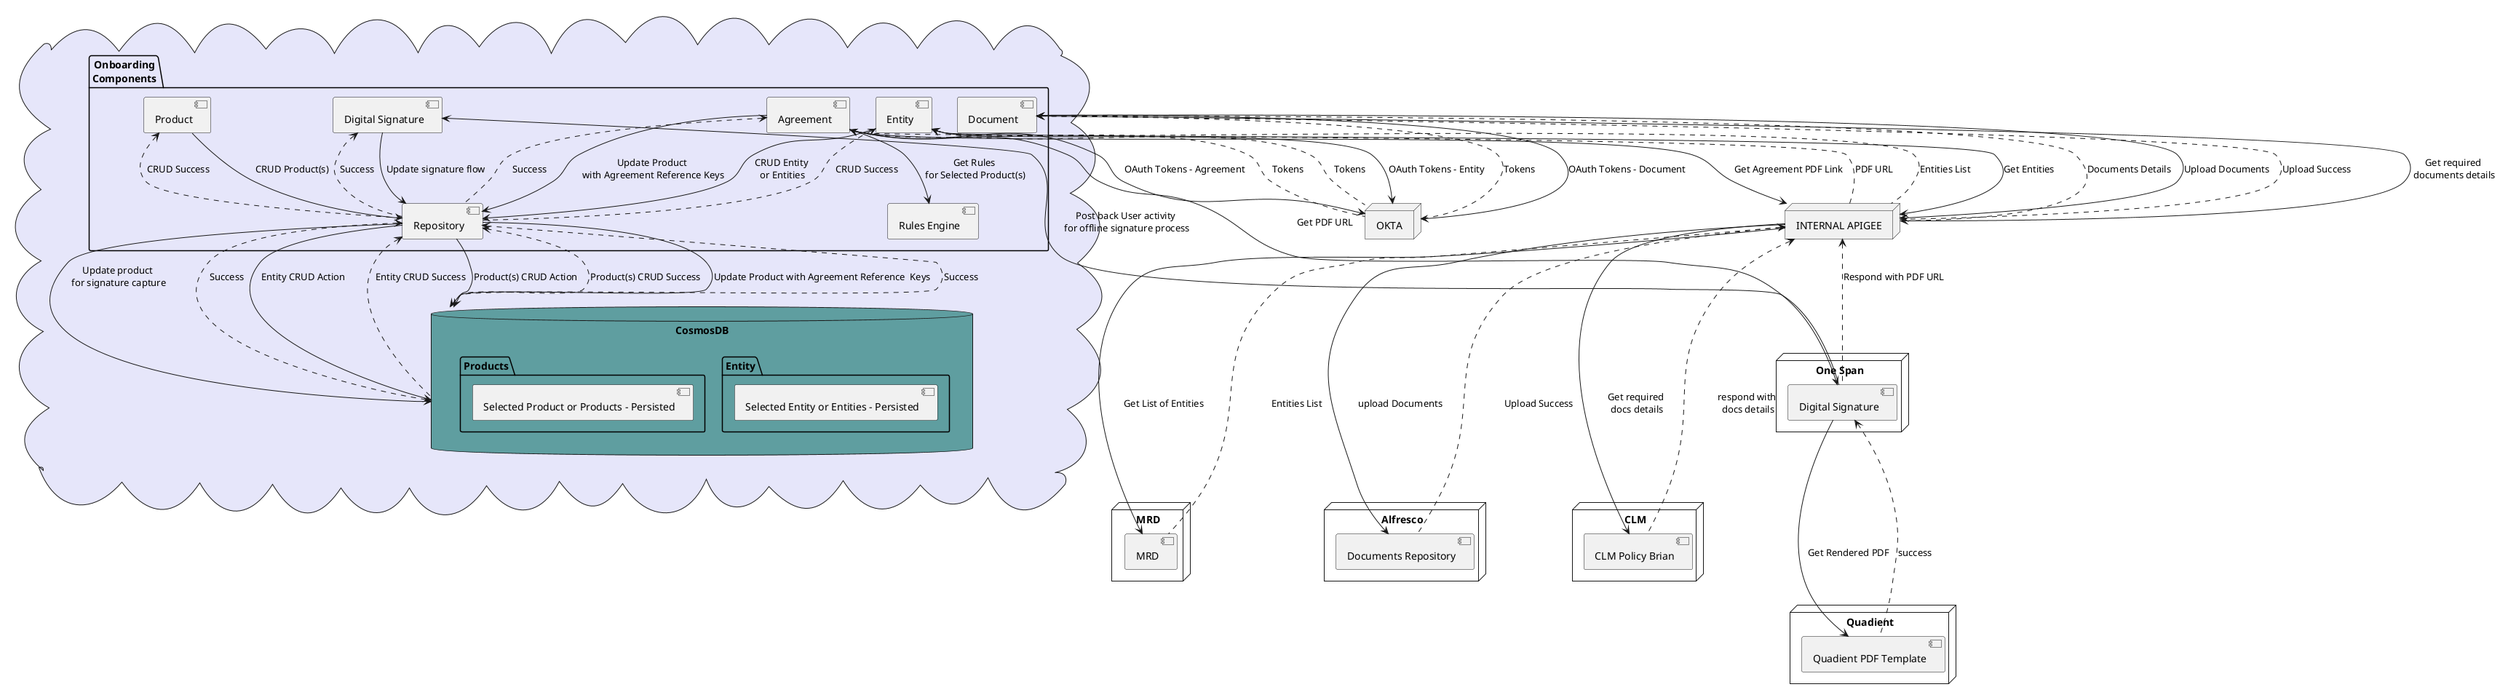 @startuml
'https://plantuml.com/component-diagram

node "CLM"{
[CLM Policy Brian] as clm
}

node "Alfresco"{
[Documents Repository] as docsRepo
}

node "One Span"{
[Digital Signature] as digSign
}

node "Quadient"{
[Quadient PDF Template] as pdf
}
skinparam databaseBackgroundColor #5F9EA0
skinparam cloudBackgroundColor #E6E6FA

cloud {
    package Onboarding\nComponents {
       [Entity] as entity
       [Product] as product
       [Document] as docs
       [Agreement] as agreement
       [Repository] as repo
       [Digital Signature] as signs
       [Rules Engine] as rules
    }

    database "CosmosDB" as cosmosdb {
        folder "Entity" {
         [Selected Entity or Entities - Persisted]
        }
        folder "Products" {
         [Selected Product or Products - Persisted]
        }
    }
}

node "OKTA" as okta
node "INTERNAL APIGEE" as intGateway

node "MRD" {
 [MRD] as mrd
}

'select persist Entity or Entities

entity -up--> okta: OAuth Tokens - Entity
entity <.. okta: Tokens
entity --> intGateway: Get Entities
intGateway -down--> mrd : Get List of Entities
intGateway <.. mrd : Entities List
entity <.. intGateway:  Entities List
entity --> repo: CRUD Entity\n or Entities
repo --> cosmosdb : Entity CRUD Action
repo <.. cosmosdb: Entity CRUD Success
entity <.. repo: CRUD Success

'docs for entity or entities
docs --> okta: OAuth Tokens - Document
docs <.. okta: Tokens
docs -> intGateway: Get required\n documents details
intGateway -down--> clm: Get required\n docs details
intGateway <.. clm: respond with\n docs details
docs <.. intGateway: Documents Details
docs --> intGateway: Upload Documents
intGateway -down--> docsRepo: upload Documents
intGateway <.. docsRepo: Upload Success
docs <.. intGateway: Upload Success

'Persist product(s)
product --> repo: CRUD Product(s)
repo --> cosmosdb: Product(s) CRUD Action
repo <.. cosmosdb: Product(s) CRUD Success
product <.. repo: CRUD Success

'Agreement
agreement --> rules: Get Rules\n for Selected Product(s)
agreement --> okta: OAuth Tokens - Agreement
agreement <.. okta: Tokens
agreement --> intGateway: Get Agreement PDF Link
agreement -down--> digSign: Get PDF URL

digSign -down--> pdf: Get Rendered PDF
digSign <.. pdf: success
intGateway <.. digSign: Respond with PDF URL
agreement <.. intGateway: PDF URL
agreement -> repo: Update Product\n with Agreement Reference Keys
repo --> cosmosdb: Update Product with Agreement Reference  Keys
repo <.. cosmosdb: Success
agreement <.. repo: Success

signs <-- digSign: Post back User activity\n for offline signature process
signs --> repo: Update signature flow
repo --> cosmosdb: Update product\n for signature capture
repo <.. cosmosdb: Success
signs <.. repo: Success


@enduml